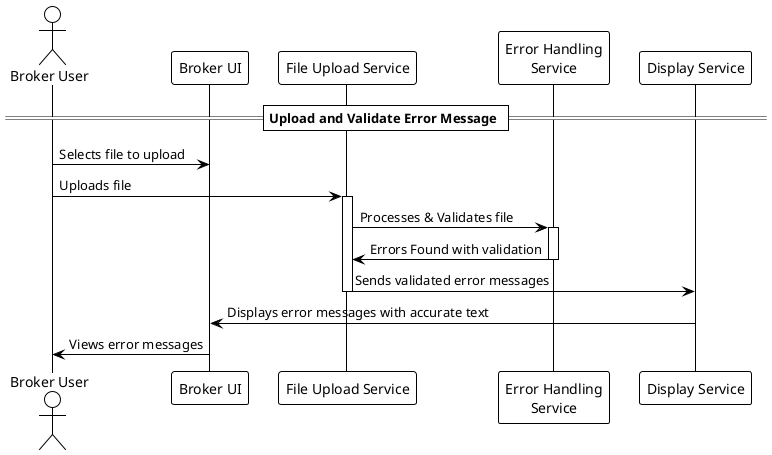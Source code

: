@startuml
!theme plain

actor BrokerUser as "Broker User"
participant BrokerUI as "Broker UI"
participant FileUploadService as "File Upload Service"
participant ErrorHandlingService as "Error Handling\nService"
participant DisplayService as "Display Service"

== Upload and Validate Error Message ==
BrokerUser -> BrokerUI : Selects file to upload
BrokerUser -> FileUploadService : Uploads file
activate FileUploadService
FileUploadService -> ErrorHandlingService : Processes & Validates file
activate ErrorHandlingService
ErrorHandlingService -> FileUploadService : Errors Found with validation
deactivate ErrorHandlingService
FileUploadService -> DisplayService : Sends validated error messages
deactivate FileUploadService
DisplayService -> BrokerUI : Displays error messages with accurate text
BrokerUI -> BrokerUser : Views error messages
@enduml